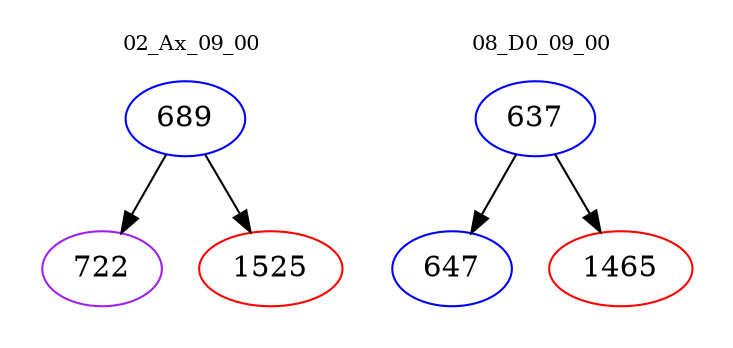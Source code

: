 digraph{
subgraph cluster_0 {
color = white
label = "02_Ax_09_00";
fontsize=10;
T0_689 [label="689", color="blue"]
T0_689 -> T0_722 [color="black"]
T0_722 [label="722", color="purple"]
T0_689 -> T0_1525 [color="black"]
T0_1525 [label="1525", color="red"]
}
subgraph cluster_1 {
color = white
label = "08_D0_09_00";
fontsize=10;
T1_637 [label="637", color="blue"]
T1_637 -> T1_647 [color="black"]
T1_647 [label="647", color="blue"]
T1_637 -> T1_1465 [color="black"]
T1_1465 [label="1465", color="red"]
}
}
